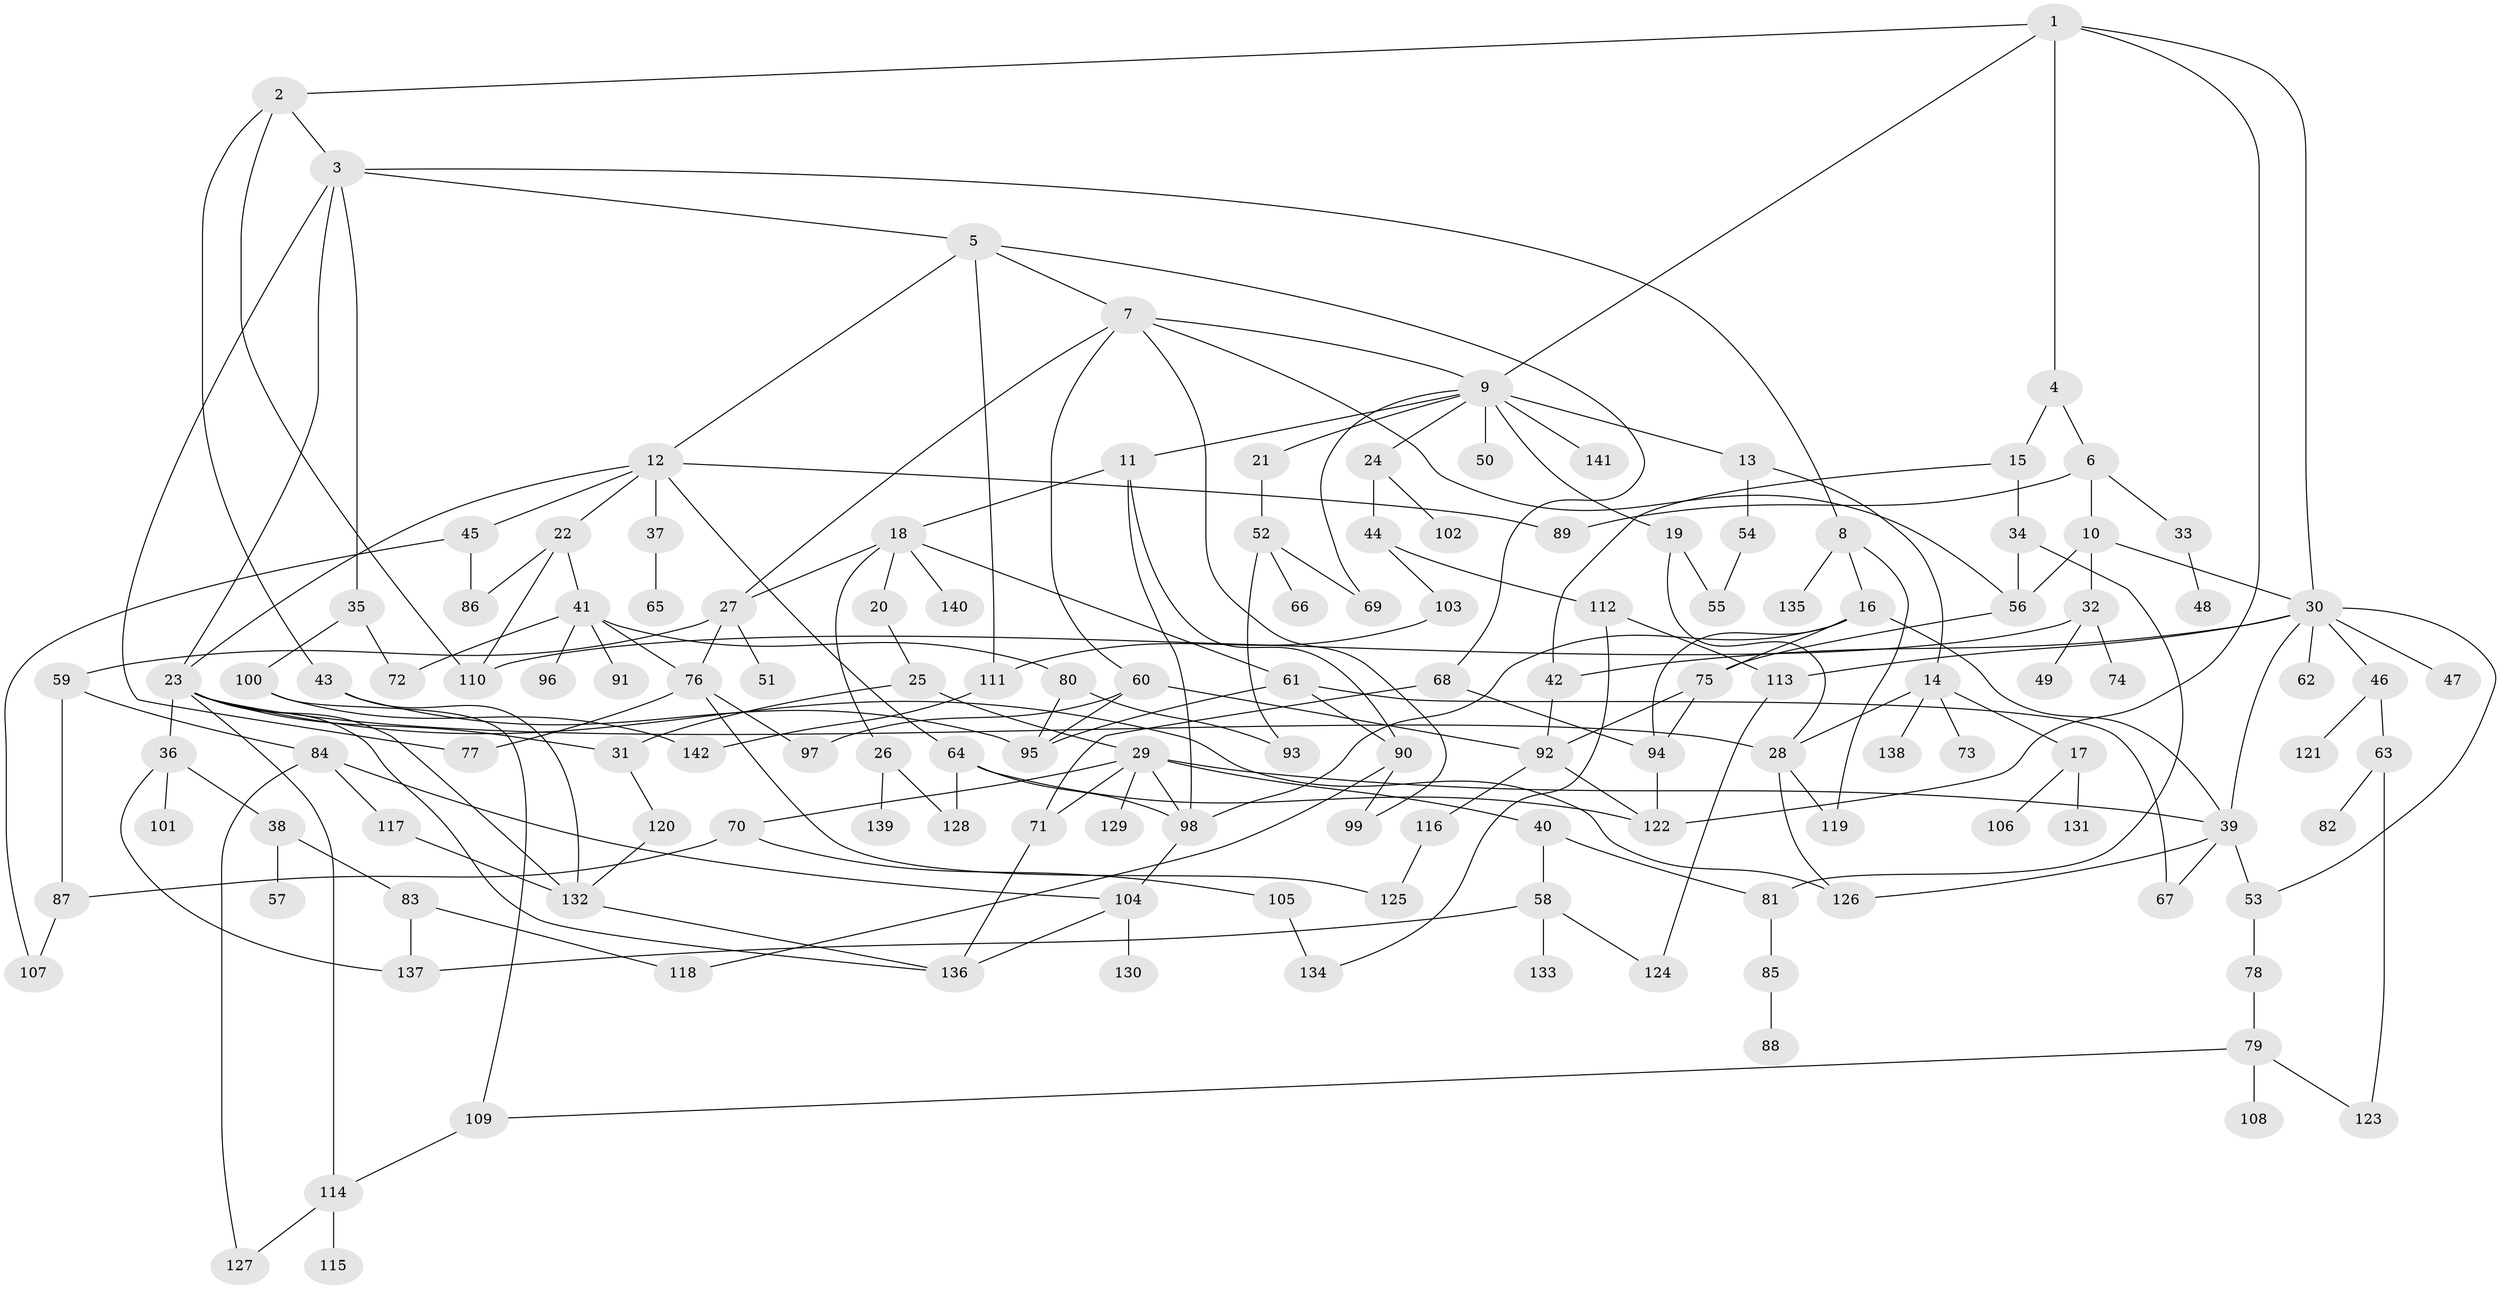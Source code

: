 // Generated by graph-tools (version 1.1) at 2025/01/03/09/25 03:01:02]
// undirected, 142 vertices, 210 edges
graph export_dot {
graph [start="1"]
  node [color=gray90,style=filled];
  1;
  2;
  3;
  4;
  5;
  6;
  7;
  8;
  9;
  10;
  11;
  12;
  13;
  14;
  15;
  16;
  17;
  18;
  19;
  20;
  21;
  22;
  23;
  24;
  25;
  26;
  27;
  28;
  29;
  30;
  31;
  32;
  33;
  34;
  35;
  36;
  37;
  38;
  39;
  40;
  41;
  42;
  43;
  44;
  45;
  46;
  47;
  48;
  49;
  50;
  51;
  52;
  53;
  54;
  55;
  56;
  57;
  58;
  59;
  60;
  61;
  62;
  63;
  64;
  65;
  66;
  67;
  68;
  69;
  70;
  71;
  72;
  73;
  74;
  75;
  76;
  77;
  78;
  79;
  80;
  81;
  82;
  83;
  84;
  85;
  86;
  87;
  88;
  89;
  90;
  91;
  92;
  93;
  94;
  95;
  96;
  97;
  98;
  99;
  100;
  101;
  102;
  103;
  104;
  105;
  106;
  107;
  108;
  109;
  110;
  111;
  112;
  113;
  114;
  115;
  116;
  117;
  118;
  119;
  120;
  121;
  122;
  123;
  124;
  125;
  126;
  127;
  128;
  129;
  130;
  131;
  132;
  133;
  134;
  135;
  136;
  137;
  138;
  139;
  140;
  141;
  142;
  1 -- 2;
  1 -- 4;
  1 -- 9;
  1 -- 30;
  1 -- 122;
  2 -- 3;
  2 -- 43;
  2 -- 110;
  3 -- 5;
  3 -- 8;
  3 -- 35;
  3 -- 77;
  3 -- 23;
  4 -- 6;
  4 -- 15;
  5 -- 7;
  5 -- 12;
  5 -- 68;
  5 -- 111;
  6 -- 10;
  6 -- 33;
  6 -- 89;
  7 -- 27;
  7 -- 56;
  7 -- 60;
  7 -- 99;
  7 -- 9;
  8 -- 16;
  8 -- 135;
  8 -- 119;
  9 -- 11;
  9 -- 13;
  9 -- 19;
  9 -- 21;
  9 -- 24;
  9 -- 50;
  9 -- 69;
  9 -- 141;
  10 -- 30;
  10 -- 32;
  10 -- 56;
  11 -- 18;
  11 -- 90;
  11 -- 98;
  12 -- 22;
  12 -- 23;
  12 -- 37;
  12 -- 45;
  12 -- 64;
  12 -- 89;
  13 -- 14;
  13 -- 54;
  14 -- 17;
  14 -- 73;
  14 -- 138;
  14 -- 28;
  15 -- 34;
  15 -- 42;
  16 -- 75;
  16 -- 98;
  16 -- 39;
  16 -- 94;
  17 -- 106;
  17 -- 131;
  18 -- 20;
  18 -- 26;
  18 -- 61;
  18 -- 140;
  18 -- 27;
  19 -- 55;
  19 -- 28;
  20 -- 25;
  21 -- 52;
  22 -- 41;
  22 -- 86;
  22 -- 110;
  23 -- 28;
  23 -- 36;
  23 -- 126;
  23 -- 114;
  23 -- 31;
  23 -- 136;
  23 -- 132;
  24 -- 44;
  24 -- 102;
  25 -- 29;
  25 -- 31;
  26 -- 139;
  26 -- 128;
  27 -- 51;
  27 -- 59;
  27 -- 76;
  28 -- 119;
  28 -- 126;
  29 -- 39;
  29 -- 40;
  29 -- 70;
  29 -- 98;
  29 -- 129;
  29 -- 71;
  30 -- 46;
  30 -- 47;
  30 -- 53;
  30 -- 62;
  30 -- 42;
  30 -- 39;
  30 -- 113;
  31 -- 120;
  32 -- 49;
  32 -- 74;
  32 -- 110;
  33 -- 48;
  34 -- 81;
  34 -- 56;
  35 -- 72;
  35 -- 100;
  36 -- 38;
  36 -- 101;
  36 -- 137;
  37 -- 65;
  38 -- 57;
  38 -- 83;
  39 -- 67;
  39 -- 53;
  39 -- 126;
  40 -- 58;
  40 -- 81;
  41 -- 76;
  41 -- 80;
  41 -- 91;
  41 -- 96;
  41 -- 72;
  42 -- 92;
  43 -- 95;
  43 -- 132;
  44 -- 103;
  44 -- 112;
  45 -- 86;
  45 -- 107;
  46 -- 63;
  46 -- 121;
  52 -- 66;
  52 -- 69;
  52 -- 93;
  53 -- 78;
  54 -- 55;
  56 -- 75;
  58 -- 133;
  58 -- 124;
  58 -- 137;
  59 -- 84;
  59 -- 87;
  60 -- 92;
  60 -- 95;
  60 -- 97;
  61 -- 90;
  61 -- 95;
  61 -- 67;
  63 -- 82;
  63 -- 123;
  64 -- 128;
  64 -- 98;
  64 -- 122;
  68 -- 71;
  68 -- 94;
  70 -- 105;
  70 -- 87;
  71 -- 136;
  75 -- 94;
  75 -- 92;
  76 -- 77;
  76 -- 97;
  76 -- 125;
  78 -- 79;
  79 -- 108;
  79 -- 123;
  79 -- 109;
  80 -- 93;
  80 -- 95;
  81 -- 85;
  83 -- 137;
  83 -- 118;
  84 -- 117;
  84 -- 127;
  84 -- 104;
  85 -- 88;
  87 -- 107;
  90 -- 99;
  90 -- 118;
  92 -- 116;
  92 -- 122;
  94 -- 122;
  98 -- 104;
  100 -- 109;
  100 -- 142;
  103 -- 111;
  104 -- 130;
  104 -- 136;
  105 -- 134;
  109 -- 114;
  111 -- 142;
  112 -- 113;
  112 -- 134;
  113 -- 124;
  114 -- 115;
  114 -- 127;
  116 -- 125;
  117 -- 132;
  120 -- 132;
  132 -- 136;
}
